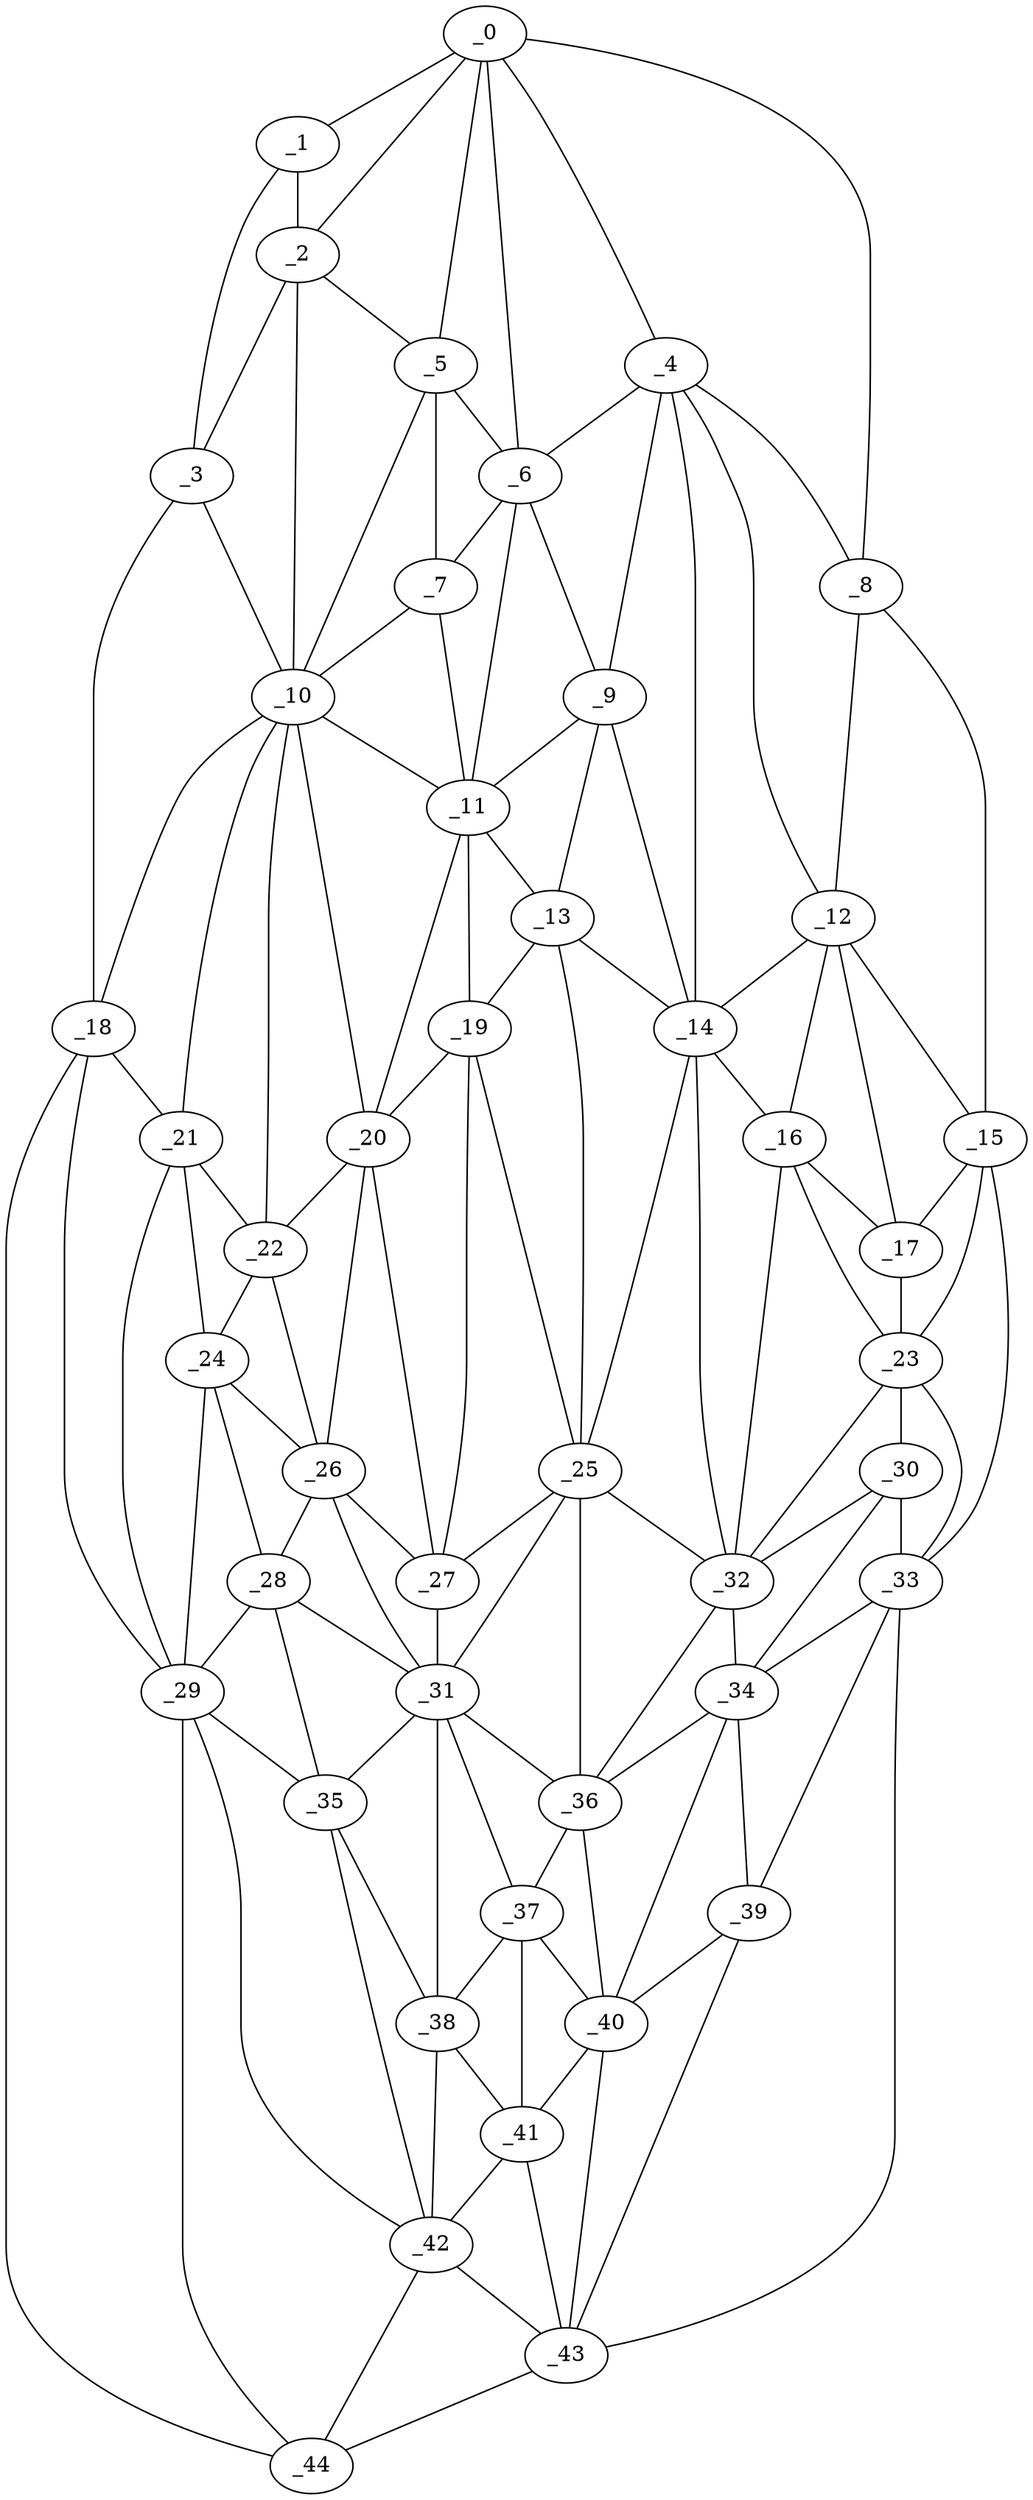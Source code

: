 graph "obj59__210.gxl" {
	_0	 [x=21,
		y=78];
	_1	 [x=32,
		y=18];
	_0 -- _1	 [valence=1];
	_2	 [x=32,
		y=29];
	_0 -- _2	 [valence=2];
	_4	 [x=43,
		y=88];
	_0 -- _4	 [valence=2];
	_5	 [x=44,
		y=45];
	_0 -- _5	 [valence=2];
	_6	 [x=44,
		y=73];
	_0 -- _6	 [valence=2];
	_8	 [x=50,
		y=104];
	_0 -- _8	 [valence=1];
	_1 -- _2	 [valence=2];
	_3	 [x=35,
		y=13];
	_1 -- _3	 [valence=1];
	_2 -- _3	 [valence=1];
	_2 -- _5	 [valence=2];
	_10	 [x=59,
		y=39];
	_2 -- _10	 [valence=2];
	_3 -- _10	 [valence=2];
	_18	 [x=76,
		y=3];
	_3 -- _18	 [valence=1];
	_4 -- _6	 [valence=1];
	_4 -- _8	 [valence=2];
	_9	 [x=54,
		y=75];
	_4 -- _9	 [valence=1];
	_12	 [x=59,
		y=101];
	_4 -- _12	 [valence=2];
	_14	 [x=69,
		y=91];
	_4 -- _14	 [valence=2];
	_5 -- _6	 [valence=1];
	_7	 [x=48,
		y=49];
	_5 -- _7	 [valence=2];
	_5 -- _10	 [valence=2];
	_6 -- _7	 [valence=2];
	_6 -- _9	 [valence=2];
	_11	 [x=59,
		y=64];
	_6 -- _11	 [valence=2];
	_7 -- _10	 [valence=2];
	_7 -- _11	 [valence=2];
	_8 -- _12	 [valence=2];
	_15	 [x=70,
		y=113];
	_8 -- _15	 [valence=1];
	_9 -- _11	 [valence=2];
	_13	 [x=69,
		y=77];
	_9 -- _13	 [valence=2];
	_9 -- _14	 [valence=2];
	_10 -- _11	 [valence=2];
	_10 -- _18	 [valence=1];
	_20	 [x=82,
		y=55];
	_10 -- _20	 [valence=1];
	_21	 [x=84,
		y=38];
	_10 -- _21	 [valence=1];
	_22	 [x=84,
		y=49];
	_10 -- _22	 [valence=2];
	_11 -- _13	 [valence=2];
	_19	 [x=81,
		y=62];
	_11 -- _19	 [valence=1];
	_11 -- _20	 [valence=2];
	_12 -- _14	 [valence=2];
	_12 -- _15	 [valence=1];
	_16	 [x=72,
		y=99];
	_12 -- _16	 [valence=1];
	_17	 [x=72,
		y=106];
	_12 -- _17	 [valence=2];
	_13 -- _14	 [valence=1];
	_13 -- _19	 [valence=2];
	_25	 [x=88,
		y=70];
	_13 -- _25	 [valence=2];
	_14 -- _16	 [valence=2];
	_14 -- _25	 [valence=2];
	_32	 [x=102,
		y=93];
	_14 -- _32	 [valence=2];
	_15 -- _17	 [valence=1];
	_23	 [x=85,
		y=107];
	_15 -- _23	 [valence=2];
	_33	 [x=103,
		y=115];
	_15 -- _33	 [valence=1];
	_16 -- _17	 [valence=2];
	_16 -- _23	 [valence=2];
	_16 -- _32	 [valence=2];
	_17 -- _23	 [valence=1];
	_18 -- _21	 [valence=2];
	_29	 [x=95,
		y=41];
	_18 -- _29	 [valence=2];
	_44	 [x=122,
		y=15];
	_18 -- _44	 [valence=1];
	_19 -- _20	 [valence=2];
	_19 -- _25	 [valence=2];
	_27	 [x=89,
		y=64];
	_19 -- _27	 [valence=2];
	_20 -- _22	 [valence=2];
	_26	 [x=89,
		y=50];
	_20 -- _26	 [valence=1];
	_20 -- _27	 [valence=2];
	_21 -- _22	 [valence=2];
	_24	 [x=87,
		y=40];
	_21 -- _24	 [valence=2];
	_21 -- _29	 [valence=2];
	_22 -- _24	 [valence=2];
	_22 -- _26	 [valence=1];
	_30	 [x=99,
		y=103];
	_23 -- _30	 [valence=2];
	_23 -- _32	 [valence=2];
	_23 -- _33	 [valence=1];
	_24 -- _26	 [valence=2];
	_28	 [x=93,
		y=45];
	_24 -- _28	 [valence=1];
	_24 -- _29	 [valence=2];
	_25 -- _27	 [valence=2];
	_31	 [x=100,
		y=60];
	_25 -- _31	 [valence=2];
	_25 -- _32	 [valence=1];
	_36	 [x=112,
		y=78];
	_25 -- _36	 [valence=2];
	_26 -- _27	 [valence=2];
	_26 -- _28	 [valence=2];
	_26 -- _31	 [valence=2];
	_27 -- _31	 [valence=1];
	_28 -- _29	 [valence=1];
	_28 -- _31	 [valence=2];
	_35	 [x=111,
		y=49];
	_28 -- _35	 [valence=1];
	_29 -- _35	 [valence=1];
	_42	 [x=121,
		y=41];
	_29 -- _42	 [valence=2];
	_29 -- _44	 [valence=1];
	_30 -- _32	 [valence=1];
	_30 -- _33	 [valence=1];
	_34	 [x=109,
		y=95];
	_30 -- _34	 [valence=2];
	_31 -- _35	 [valence=2];
	_31 -- _36	 [valence=1];
	_37	 [x=113,
		y=67];
	_31 -- _37	 [valence=2];
	_38	 [x=117,
		y=59];
	_31 -- _38	 [valence=2];
	_32 -- _34	 [valence=2];
	_32 -- _36	 [valence=1];
	_33 -- _34	 [valence=2];
	_39	 [x=117,
		y=94];
	_33 -- _39	 [valence=1];
	_43	 [x=121,
		y=95];
	_33 -- _43	 [valence=1];
	_34 -- _36	 [valence=2];
	_34 -- _39	 [valence=2];
	_40	 [x=118,
		y=84];
	_34 -- _40	 [valence=2];
	_35 -- _38	 [valence=1];
	_35 -- _42	 [valence=2];
	_36 -- _37	 [valence=1];
	_36 -- _40	 [valence=1];
	_37 -- _38	 [valence=2];
	_37 -- _40	 [valence=2];
	_41	 [x=120,
		y=62];
	_37 -- _41	 [valence=2];
	_38 -- _41	 [valence=1];
	_38 -- _42	 [valence=1];
	_39 -- _40	 [valence=1];
	_39 -- _43	 [valence=2];
	_40 -- _41	 [valence=1];
	_40 -- _43	 [valence=1];
	_41 -- _42	 [valence=2];
	_41 -- _43	 [valence=1];
	_42 -- _43	 [valence=2];
	_42 -- _44	 [valence=1];
	_43 -- _44	 [valence=1];
}
